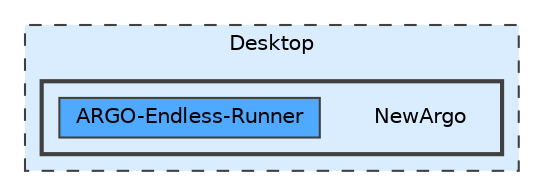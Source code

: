 digraph "C:/Users/gameuser/Desktop/NewArgo"
{
 // LATEX_PDF_SIZE
  bgcolor="transparent";
  edge [fontname=Helvetica,fontsize=10,labelfontname=Helvetica,labelfontsize=10];
  node [fontname=Helvetica,fontsize=10,shape=box,height=0.2,width=0.4];
  compound=true
  subgraph clusterdir_e04ae2849dfa520b4ee2c9f7e9ff15de {
    graph [ bgcolor="#daedff", pencolor="grey25", label="Desktop", fontname=Helvetica,fontsize=10 style="filled,dashed", URL="dir_e04ae2849dfa520b4ee2c9f7e9ff15de.html",tooltip=""]
  subgraph clusterdir_031772d025bebd47aefeb933035f3a86 {
    graph [ bgcolor="#daedff", pencolor="grey25", label="", fontname=Helvetica,fontsize=10 style="filled,bold", URL="dir_031772d025bebd47aefeb933035f3a86.html",tooltip=""]
    dir_031772d025bebd47aefeb933035f3a86 [shape=plaintext, label="NewArgo"];
  dir_a7c46a0ccc9c1ab92e98a9e9dab2e071 [label="ARGO-Endless-Runner", fillcolor="#4ea9ff", color="grey25", style="filled", URL="dir_a7c46a0ccc9c1ab92e98a9e9dab2e071.html",tooltip=""];
  }
  }
}
